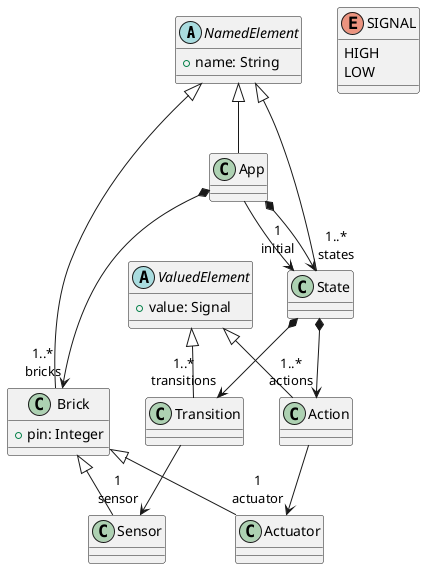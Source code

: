 @startuml

abstract class NamedElement {
    +name: String
}

NamedElement <|-- App
NamedElement <|-- State
NamedElement <|-- Brick

class App
class State

class Brick {
    +pin: Integer
}

abstract class ValuedElement {
    +value: Signal
}

class Action
class Transition

ValuedElement <|-- Action
ValuedElement <|-- Transition

class Sensor
class Actuator

Brick <|-- Sensor
Brick <|-- Actuator

enum SIGNAL {
    HIGH
    LOW
}

App --> "1\ninitial" State
App *--> "1..*\nstates" State
App *--> "1..*\nbricks" Brick

State *--> "1..*\nactions" Action
State *--> "1..*\ntransitions" Transition

Transition --> "1\nsensor" Sensor
Action --> "1\nactuator" Actuator

@enduml